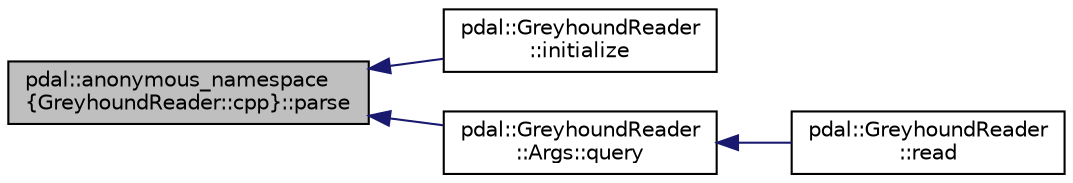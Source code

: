 digraph "pdal::anonymous_namespace{GreyhoundReader::cpp}::parse"
{
  edge [fontname="Helvetica",fontsize="10",labelfontname="Helvetica",labelfontsize="10"];
  node [fontname="Helvetica",fontsize="10",shape=record];
  rankdir="LR";
  Node1 [label="pdal::anonymous_namespace\l\{GreyhoundReader::cpp\}::parse",height=0.2,width=0.4,color="black", fillcolor="grey75", style="filled", fontcolor="black"];
  Node1 -> Node2 [dir="back",color="midnightblue",fontsize="10",style="solid",fontname="Helvetica"];
  Node2 [label="pdal::GreyhoundReader\l::initialize",height=0.2,width=0.4,color="black", fillcolor="white", style="filled",URL="$classpdal_1_1GreyhoundReader.html#a8de7bca7fcc347b493a0585832801a52"];
  Node1 -> Node3 [dir="back",color="midnightblue",fontsize="10",style="solid",fontname="Helvetica"];
  Node3 [label="pdal::GreyhoundReader\l::Args::query",height=0.2,width=0.4,color="black", fillcolor="white", style="filled",URL="$structpdal_1_1GreyhoundReader_1_1Args.html#ae8f77bab552f0376f71b261ad08ca3d9"];
  Node3 -> Node4 [dir="back",color="midnightblue",fontsize="10",style="solid",fontname="Helvetica"];
  Node4 [label="pdal::GreyhoundReader\l::read",height=0.2,width=0.4,color="black", fillcolor="white", style="filled",URL="$classpdal_1_1GreyhoundReader.html#a80825b775f133a7d4af529c4a36298e6"];
}
